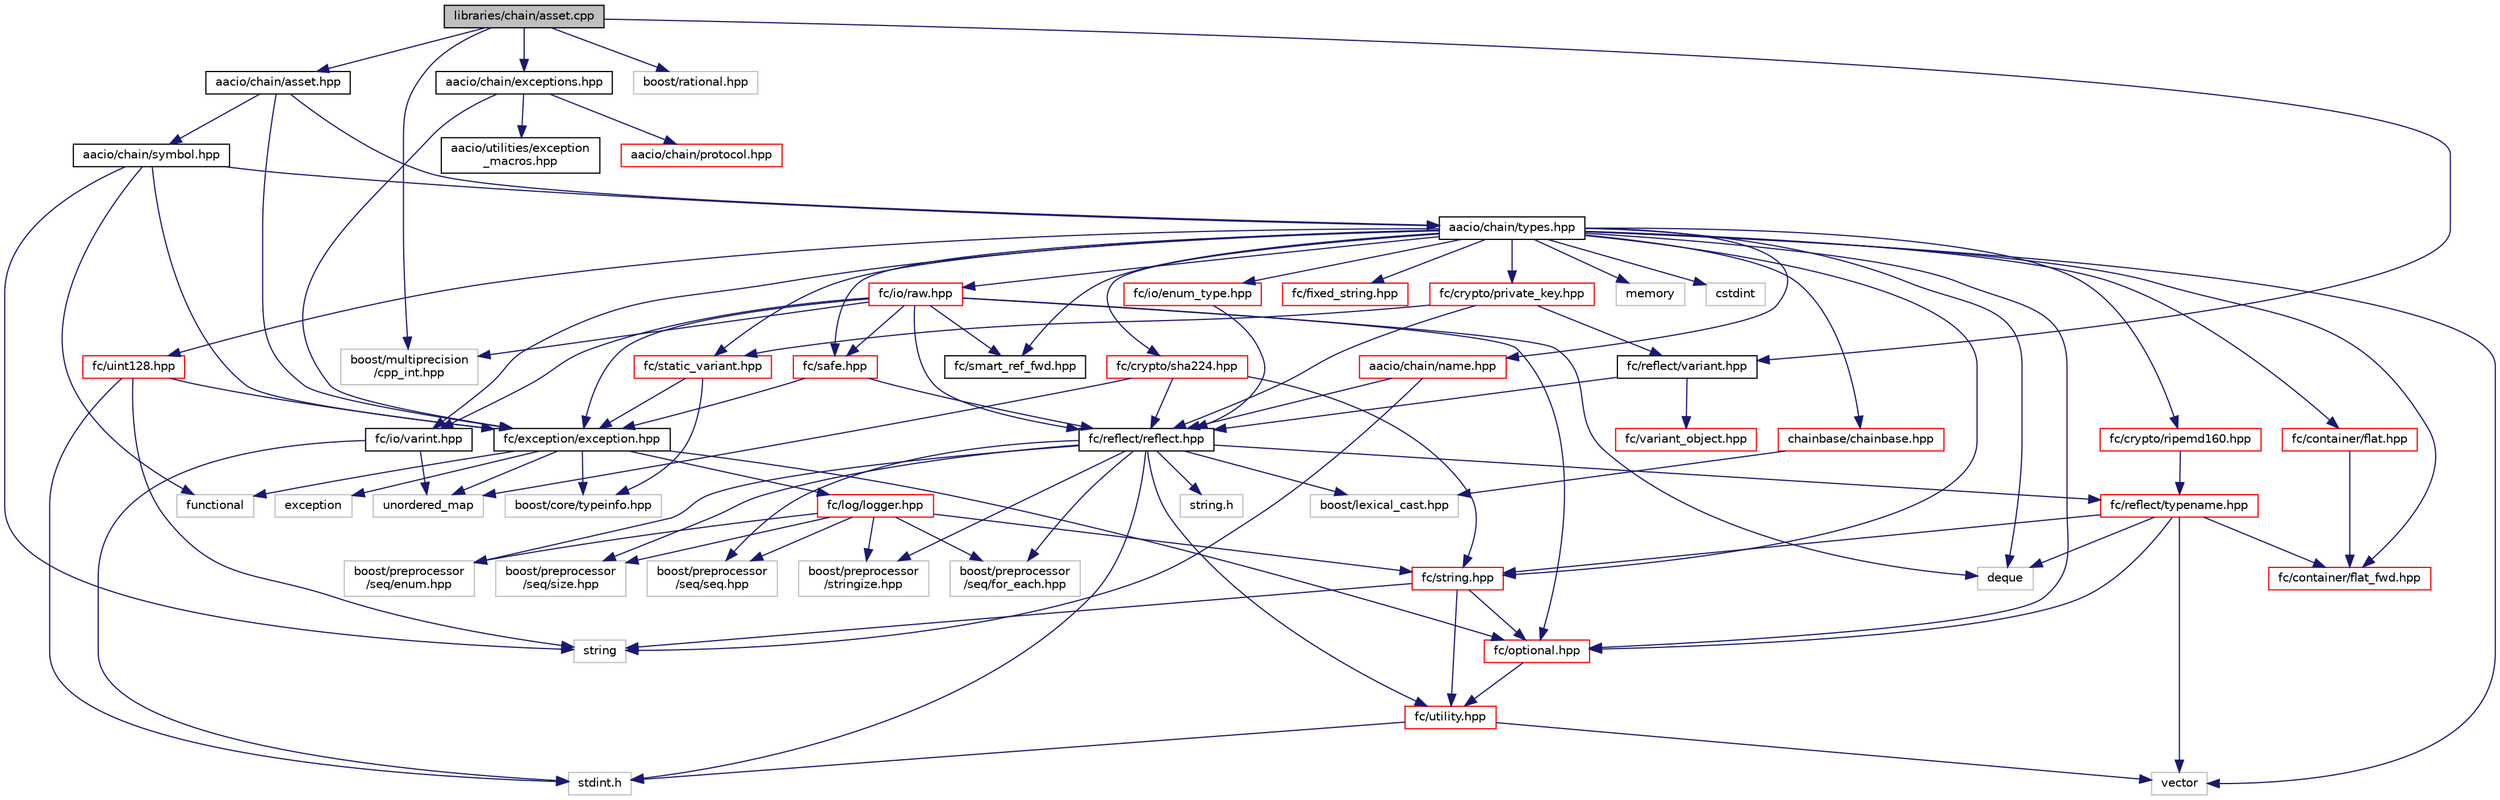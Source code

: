 digraph "libraries/chain/asset.cpp"
{
  edge [fontname="Helvetica",fontsize="10",labelfontname="Helvetica",labelfontsize="10"];
  node [fontname="Helvetica",fontsize="10",shape=record];
  Node0 [label="libraries/chain/asset.cpp",height=0.2,width=0.4,color="black", fillcolor="grey75", style="filled", fontcolor="black"];
  Node0 -> Node1 [color="midnightblue",fontsize="10",style="solid"];
  Node1 [label="aacio/chain/asset.hpp",height=0.2,width=0.4,color="black", fillcolor="white", style="filled",URL="$libraries_2chain_2include_2aacio_2chain_2asset_8hpp.html"];
  Node1 -> Node2 [color="midnightblue",fontsize="10",style="solid"];
  Node2 [label="fc/exception/exception.hpp",height=0.2,width=0.4,color="black", fillcolor="white", style="filled",URL="$exception_8hpp.html",tooltip="Defines exception&#39;s used by fc. "];
  Node2 -> Node3 [color="midnightblue",fontsize="10",style="solid"];
  Node3 [label="fc/log/logger.hpp",height=0.2,width=0.4,color="red", fillcolor="white", style="filled",URL="$logger_8hpp_source.html"];
  Node3 -> Node4 [color="midnightblue",fontsize="10",style="solid"];
  Node4 [label="fc/string.hpp",height=0.2,width=0.4,color="red", fillcolor="white", style="filled",URL="$string_8hpp_source.html"];
  Node4 -> Node5 [color="midnightblue",fontsize="10",style="solid"];
  Node5 [label="fc/utility.hpp",height=0.2,width=0.4,color="red", fillcolor="white", style="filled",URL="$utility_8hpp_source.html"];
  Node5 -> Node6 [color="midnightblue",fontsize="10",style="solid"];
  Node6 [label="stdint.h",height=0.2,width=0.4,color="grey75", fillcolor="white", style="filled"];
  Node5 -> Node9 [color="midnightblue",fontsize="10",style="solid"];
  Node9 [label="vector",height=0.2,width=0.4,color="grey75", fillcolor="white", style="filled"];
  Node4 -> Node12 [color="midnightblue",fontsize="10",style="solid"];
  Node12 [label="fc/optional.hpp",height=0.2,width=0.4,color="red", fillcolor="white", style="filled",URL="$libraries_2fc_2include_2fc_2optional_8hpp_source.html"];
  Node12 -> Node5 [color="midnightblue",fontsize="10",style="solid"];
  Node4 -> Node15 [color="midnightblue",fontsize="10",style="solid"];
  Node15 [label="string",height=0.2,width=0.4,color="grey75", fillcolor="white", style="filled"];
  Node3 -> Node19 [color="midnightblue",fontsize="10",style="solid"];
  Node19 [label="boost/preprocessor\l/seq/for_each.hpp",height=0.2,width=0.4,color="grey75", fillcolor="white", style="filled"];
  Node3 -> Node20 [color="midnightblue",fontsize="10",style="solid"];
  Node20 [label="boost/preprocessor\l/seq/enum.hpp",height=0.2,width=0.4,color="grey75", fillcolor="white", style="filled"];
  Node3 -> Node21 [color="midnightblue",fontsize="10",style="solid"];
  Node21 [label="boost/preprocessor\l/seq/size.hpp",height=0.2,width=0.4,color="grey75", fillcolor="white", style="filled"];
  Node3 -> Node22 [color="midnightblue",fontsize="10",style="solid"];
  Node22 [label="boost/preprocessor\l/seq/seq.hpp",height=0.2,width=0.4,color="grey75", fillcolor="white", style="filled"];
  Node3 -> Node23 [color="midnightblue",fontsize="10",style="solid"];
  Node23 [label="boost/preprocessor\l/stringize.hpp",height=0.2,width=0.4,color="grey75", fillcolor="white", style="filled"];
  Node2 -> Node12 [color="midnightblue",fontsize="10",style="solid"];
  Node2 -> Node46 [color="midnightblue",fontsize="10",style="solid"];
  Node46 [label="exception",height=0.2,width=0.4,color="grey75", fillcolor="white", style="filled"];
  Node2 -> Node47 [color="midnightblue",fontsize="10",style="solid"];
  Node47 [label="functional",height=0.2,width=0.4,color="grey75", fillcolor="white", style="filled"];
  Node2 -> Node39 [color="midnightblue",fontsize="10",style="solid"];
  Node39 [label="unordered_map",height=0.2,width=0.4,color="grey75", fillcolor="white", style="filled"];
  Node2 -> Node48 [color="midnightblue",fontsize="10",style="solid"];
  Node48 [label="boost/core/typeinfo.hpp",height=0.2,width=0.4,color="grey75", fillcolor="white", style="filled"];
  Node1 -> Node49 [color="midnightblue",fontsize="10",style="solid"];
  Node49 [label="aacio/chain/types.hpp",height=0.2,width=0.4,color="black", fillcolor="white", style="filled",URL="$libraries_2chain_2include_2aacio_2chain_2types_8hpp.html"];
  Node49 -> Node50 [color="midnightblue",fontsize="10",style="solid"];
  Node50 [label="aacio/chain/name.hpp",height=0.2,width=0.4,color="red", fillcolor="white", style="filled",URL="$name_8hpp_source.html"];
  Node50 -> Node15 [color="midnightblue",fontsize="10",style="solid"];
  Node50 -> Node17 [color="midnightblue",fontsize="10",style="solid"];
  Node17 [label="fc/reflect/reflect.hpp",height=0.2,width=0.4,color="black", fillcolor="white", style="filled",URL="$libraries_2fc_2include_2fc_2reflect_2reflect_8hpp_source.html"];
  Node17 -> Node5 [color="midnightblue",fontsize="10",style="solid"];
  Node17 -> Node18 [color="midnightblue",fontsize="10",style="solid"];
  Node18 [label="boost/lexical_cast.hpp",height=0.2,width=0.4,color="grey75", fillcolor="white", style="filled"];
  Node17 -> Node19 [color="midnightblue",fontsize="10",style="solid"];
  Node17 -> Node20 [color="midnightblue",fontsize="10",style="solid"];
  Node17 -> Node21 [color="midnightblue",fontsize="10",style="solid"];
  Node17 -> Node22 [color="midnightblue",fontsize="10",style="solid"];
  Node17 -> Node23 [color="midnightblue",fontsize="10",style="solid"];
  Node17 -> Node6 [color="midnightblue",fontsize="10",style="solid"];
  Node17 -> Node24 [color="midnightblue",fontsize="10",style="solid"];
  Node24 [label="string.h",height=0.2,width=0.4,color="grey75", fillcolor="white", style="filled"];
  Node17 -> Node25 [color="midnightblue",fontsize="10",style="solid"];
  Node25 [label="fc/reflect/typename.hpp",height=0.2,width=0.4,color="red", fillcolor="white", style="filled",URL="$typename_8hpp_source.html"];
  Node25 -> Node26 [color="midnightblue",fontsize="10",style="solid"];
  Node26 [label="deque",height=0.2,width=0.4,color="grey75", fillcolor="white", style="filled"];
  Node25 -> Node9 [color="midnightblue",fontsize="10",style="solid"];
  Node25 -> Node4 [color="midnightblue",fontsize="10",style="solid"];
  Node25 -> Node12 [color="midnightblue",fontsize="10",style="solid"];
  Node25 -> Node28 [color="midnightblue",fontsize="10",style="solid"];
  Node28 [label="fc/container/flat_fwd.hpp",height=0.2,width=0.4,color="red", fillcolor="white", style="filled",URL="$flat__fwd_8hpp_source.html"];
  Node49 -> Node52 [color="midnightblue",fontsize="10",style="solid"];
  Node52 [label="chainbase/chainbase.hpp",height=0.2,width=0.4,color="red", fillcolor="white", style="filled",URL="$chainbase_8hpp_source.html"];
  Node52 -> Node18 [color="midnightblue",fontsize="10",style="solid"];
  Node49 -> Node28 [color="midnightblue",fontsize="10",style="solid"];
  Node49 -> Node76 [color="midnightblue",fontsize="10",style="solid"];
  Node76 [label="fc/io/varint.hpp",height=0.2,width=0.4,color="black", fillcolor="white", style="filled",URL="$libraries_2fc_2include_2fc_2io_2varint_8hpp_source.html"];
  Node76 -> Node6 [color="midnightblue",fontsize="10",style="solid"];
  Node76 -> Node39 [color="midnightblue",fontsize="10",style="solid"];
  Node49 -> Node77 [color="midnightblue",fontsize="10",style="solid"];
  Node77 [label="fc/io/enum_type.hpp",height=0.2,width=0.4,color="red", fillcolor="white", style="filled",URL="$enum__type_8hpp_source.html"];
  Node77 -> Node17 [color="midnightblue",fontsize="10",style="solid"];
  Node49 -> Node86 [color="midnightblue",fontsize="10",style="solid"];
  Node86 [label="fc/crypto/sha224.hpp",height=0.2,width=0.4,color="red", fillcolor="white", style="filled",URL="$sha224_8hpp_source.html"];
  Node86 -> Node39 [color="midnightblue",fontsize="10",style="solid"];
  Node86 -> Node4 [color="midnightblue",fontsize="10",style="solid"];
  Node86 -> Node17 [color="midnightblue",fontsize="10",style="solid"];
  Node49 -> Node12 [color="midnightblue",fontsize="10",style="solid"];
  Node49 -> Node84 [color="midnightblue",fontsize="10",style="solid"];
  Node84 [label="fc/safe.hpp",height=0.2,width=0.4,color="red", fillcolor="white", style="filled",URL="$safe_8hpp_source.html"];
  Node84 -> Node2 [color="midnightblue",fontsize="10",style="solid"];
  Node84 -> Node17 [color="midnightblue",fontsize="10",style="solid"];
  Node49 -> Node87 [color="midnightblue",fontsize="10",style="solid"];
  Node87 [label="fc/container/flat.hpp",height=0.2,width=0.4,color="red", fillcolor="white", style="filled",URL="$libraries_2fc_2include_2fc_2container_2flat_8hpp_source.html"];
  Node87 -> Node28 [color="midnightblue",fontsize="10",style="solid"];
  Node49 -> Node4 [color="midnightblue",fontsize="10",style="solid"];
  Node49 -> Node88 [color="midnightblue",fontsize="10",style="solid"];
  Node88 [label="fc/io/raw.hpp",height=0.2,width=0.4,color="red", fillcolor="white", style="filled",URL="$raw_8hpp_source.html"];
  Node88 -> Node17 [color="midnightblue",fontsize="10",style="solid"];
  Node88 -> Node76 [color="midnightblue",fontsize="10",style="solid"];
  Node88 -> Node12 [color="midnightblue",fontsize="10",style="solid"];
  Node88 -> Node41 [color="midnightblue",fontsize="10",style="solid"];
  Node41 [label="fc/smart_ref_fwd.hpp",height=0.2,width=0.4,color="black", fillcolor="white", style="filled",URL="$smart__ref__fwd_8hpp_source.html"];
  Node88 -> Node2 [color="midnightblue",fontsize="10",style="solid"];
  Node88 -> Node84 [color="midnightblue",fontsize="10",style="solid"];
  Node88 -> Node26 [color="midnightblue",fontsize="10",style="solid"];
  Node88 -> Node43 [color="midnightblue",fontsize="10",style="solid"];
  Node43 [label="boost/multiprecision\l/cpp_int.hpp",height=0.2,width=0.4,color="grey75", fillcolor="white", style="filled"];
  Node49 -> Node93 [color="midnightblue",fontsize="10",style="solid"];
  Node93 [label="fc/uint128.hpp",height=0.2,width=0.4,color="red", fillcolor="white", style="filled",URL="$uint128_8hpp_source.html"];
  Node93 -> Node6 [color="midnightblue",fontsize="10",style="solid"];
  Node93 -> Node15 [color="midnightblue",fontsize="10",style="solid"];
  Node93 -> Node2 [color="midnightblue",fontsize="10",style="solid"];
  Node49 -> Node94 [color="midnightblue",fontsize="10",style="solid"];
  Node94 [label="fc/static_variant.hpp",height=0.2,width=0.4,color="red", fillcolor="white", style="filled",URL="$static__variant_8hpp_source.html"];
  Node94 -> Node2 [color="midnightblue",fontsize="10",style="solid"];
  Node94 -> Node48 [color="midnightblue",fontsize="10",style="solid"];
  Node49 -> Node41 [color="midnightblue",fontsize="10",style="solid"];
  Node49 -> Node95 [color="midnightblue",fontsize="10",style="solid"];
  Node95 [label="fc/crypto/ripemd160.hpp",height=0.2,width=0.4,color="red", fillcolor="white", style="filled",URL="$ripemd160_8hpp_source.html"];
  Node95 -> Node25 [color="midnightblue",fontsize="10",style="solid"];
  Node49 -> Node96 [color="midnightblue",fontsize="10",style="solid"];
  Node96 [label="fc/fixed_string.hpp",height=0.2,width=0.4,color="red", fillcolor="white", style="filled",URL="$fixed__string_8hpp_source.html"];
  Node49 -> Node97 [color="midnightblue",fontsize="10",style="solid"];
  Node97 [label="fc/crypto/private_key.hpp",height=0.2,width=0.4,color="red", fillcolor="white", style="filled",URL="$private__key_8hpp_source.html"];
  Node97 -> Node17 [color="midnightblue",fontsize="10",style="solid"];
  Node97 -> Node119 [color="midnightblue",fontsize="10",style="solid"];
  Node119 [label="fc/reflect/variant.hpp",height=0.2,width=0.4,color="black", fillcolor="white", style="filled",URL="$reflect_2variant_8hpp_source.html"];
  Node119 -> Node17 [color="midnightblue",fontsize="10",style="solid"];
  Node119 -> Node35 [color="midnightblue",fontsize="10",style="solid"];
  Node35 [label="fc/variant_object.hpp",height=0.2,width=0.4,color="red", fillcolor="white", style="filled",URL="$variant__object_8hpp_source.html"];
  Node97 -> Node94 [color="midnightblue",fontsize="10",style="solid"];
  Node49 -> Node37 [color="midnightblue",fontsize="10",style="solid"];
  Node37 [label="memory",height=0.2,width=0.4,color="grey75", fillcolor="white", style="filled"];
  Node49 -> Node9 [color="midnightblue",fontsize="10",style="solid"];
  Node49 -> Node26 [color="midnightblue",fontsize="10",style="solid"];
  Node49 -> Node120 [color="midnightblue",fontsize="10",style="solid"];
  Node120 [label="cstdint",height=0.2,width=0.4,color="grey75", fillcolor="white", style="filled"];
  Node1 -> Node121 [color="midnightblue",fontsize="10",style="solid"];
  Node121 [label="aacio/chain/symbol.hpp",height=0.2,width=0.4,color="black", fillcolor="white", style="filled",URL="$symbol_8hpp.html"];
  Node121 -> Node2 [color="midnightblue",fontsize="10",style="solid"];
  Node121 -> Node49 [color="midnightblue",fontsize="10",style="solid"];
  Node121 -> Node15 [color="midnightblue",fontsize="10",style="solid"];
  Node121 -> Node47 [color="midnightblue",fontsize="10",style="solid"];
  Node0 -> Node122 [color="midnightblue",fontsize="10",style="solid"];
  Node122 [label="boost/rational.hpp",height=0.2,width=0.4,color="grey75", fillcolor="white", style="filled"];
  Node0 -> Node43 [color="midnightblue",fontsize="10",style="solid"];
  Node0 -> Node119 [color="midnightblue",fontsize="10",style="solid"];
  Node0 -> Node123 [color="midnightblue",fontsize="10",style="solid"];
  Node123 [label="aacio/chain/exceptions.hpp",height=0.2,width=0.4,color="black", fillcolor="white", style="filled",URL="$exceptions_8hpp.html"];
  Node123 -> Node2 [color="midnightblue",fontsize="10",style="solid"];
  Node123 -> Node124 [color="midnightblue",fontsize="10",style="solid"];
  Node124 [label="aacio/chain/protocol.hpp",height=0.2,width=0.4,color="red", fillcolor="white", style="filled",URL="$libraries_2chain_2include_2aacio_2chain_2protocol_8hpp.html"];
  Node123 -> Node149 [color="midnightblue",fontsize="10",style="solid"];
  Node149 [label="aacio/utilities/exception\l_macros.hpp",height=0.2,width=0.4,color="black", fillcolor="white", style="filled",URL="$exception__macros_8hpp.html"];
}
